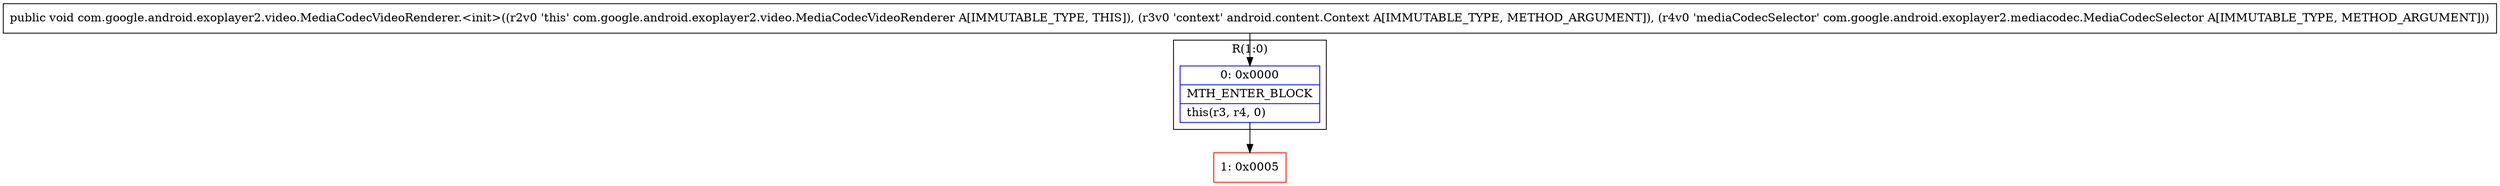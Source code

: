 digraph "CFG forcom.google.android.exoplayer2.video.MediaCodecVideoRenderer.\<init\>(Landroid\/content\/Context;Lcom\/google\/android\/exoplayer2\/mediacodec\/MediaCodecSelector;)V" {
subgraph cluster_Region_236341466 {
label = "R(1:0)";
node [shape=record,color=blue];
Node_0 [shape=record,label="{0\:\ 0x0000|MTH_ENTER_BLOCK\l|this(r3, r4, 0)\l}"];
}
Node_1 [shape=record,color=red,label="{1\:\ 0x0005}"];
MethodNode[shape=record,label="{public void com.google.android.exoplayer2.video.MediaCodecVideoRenderer.\<init\>((r2v0 'this' com.google.android.exoplayer2.video.MediaCodecVideoRenderer A[IMMUTABLE_TYPE, THIS]), (r3v0 'context' android.content.Context A[IMMUTABLE_TYPE, METHOD_ARGUMENT]), (r4v0 'mediaCodecSelector' com.google.android.exoplayer2.mediacodec.MediaCodecSelector A[IMMUTABLE_TYPE, METHOD_ARGUMENT])) }"];
MethodNode -> Node_0;
Node_0 -> Node_1;
}

